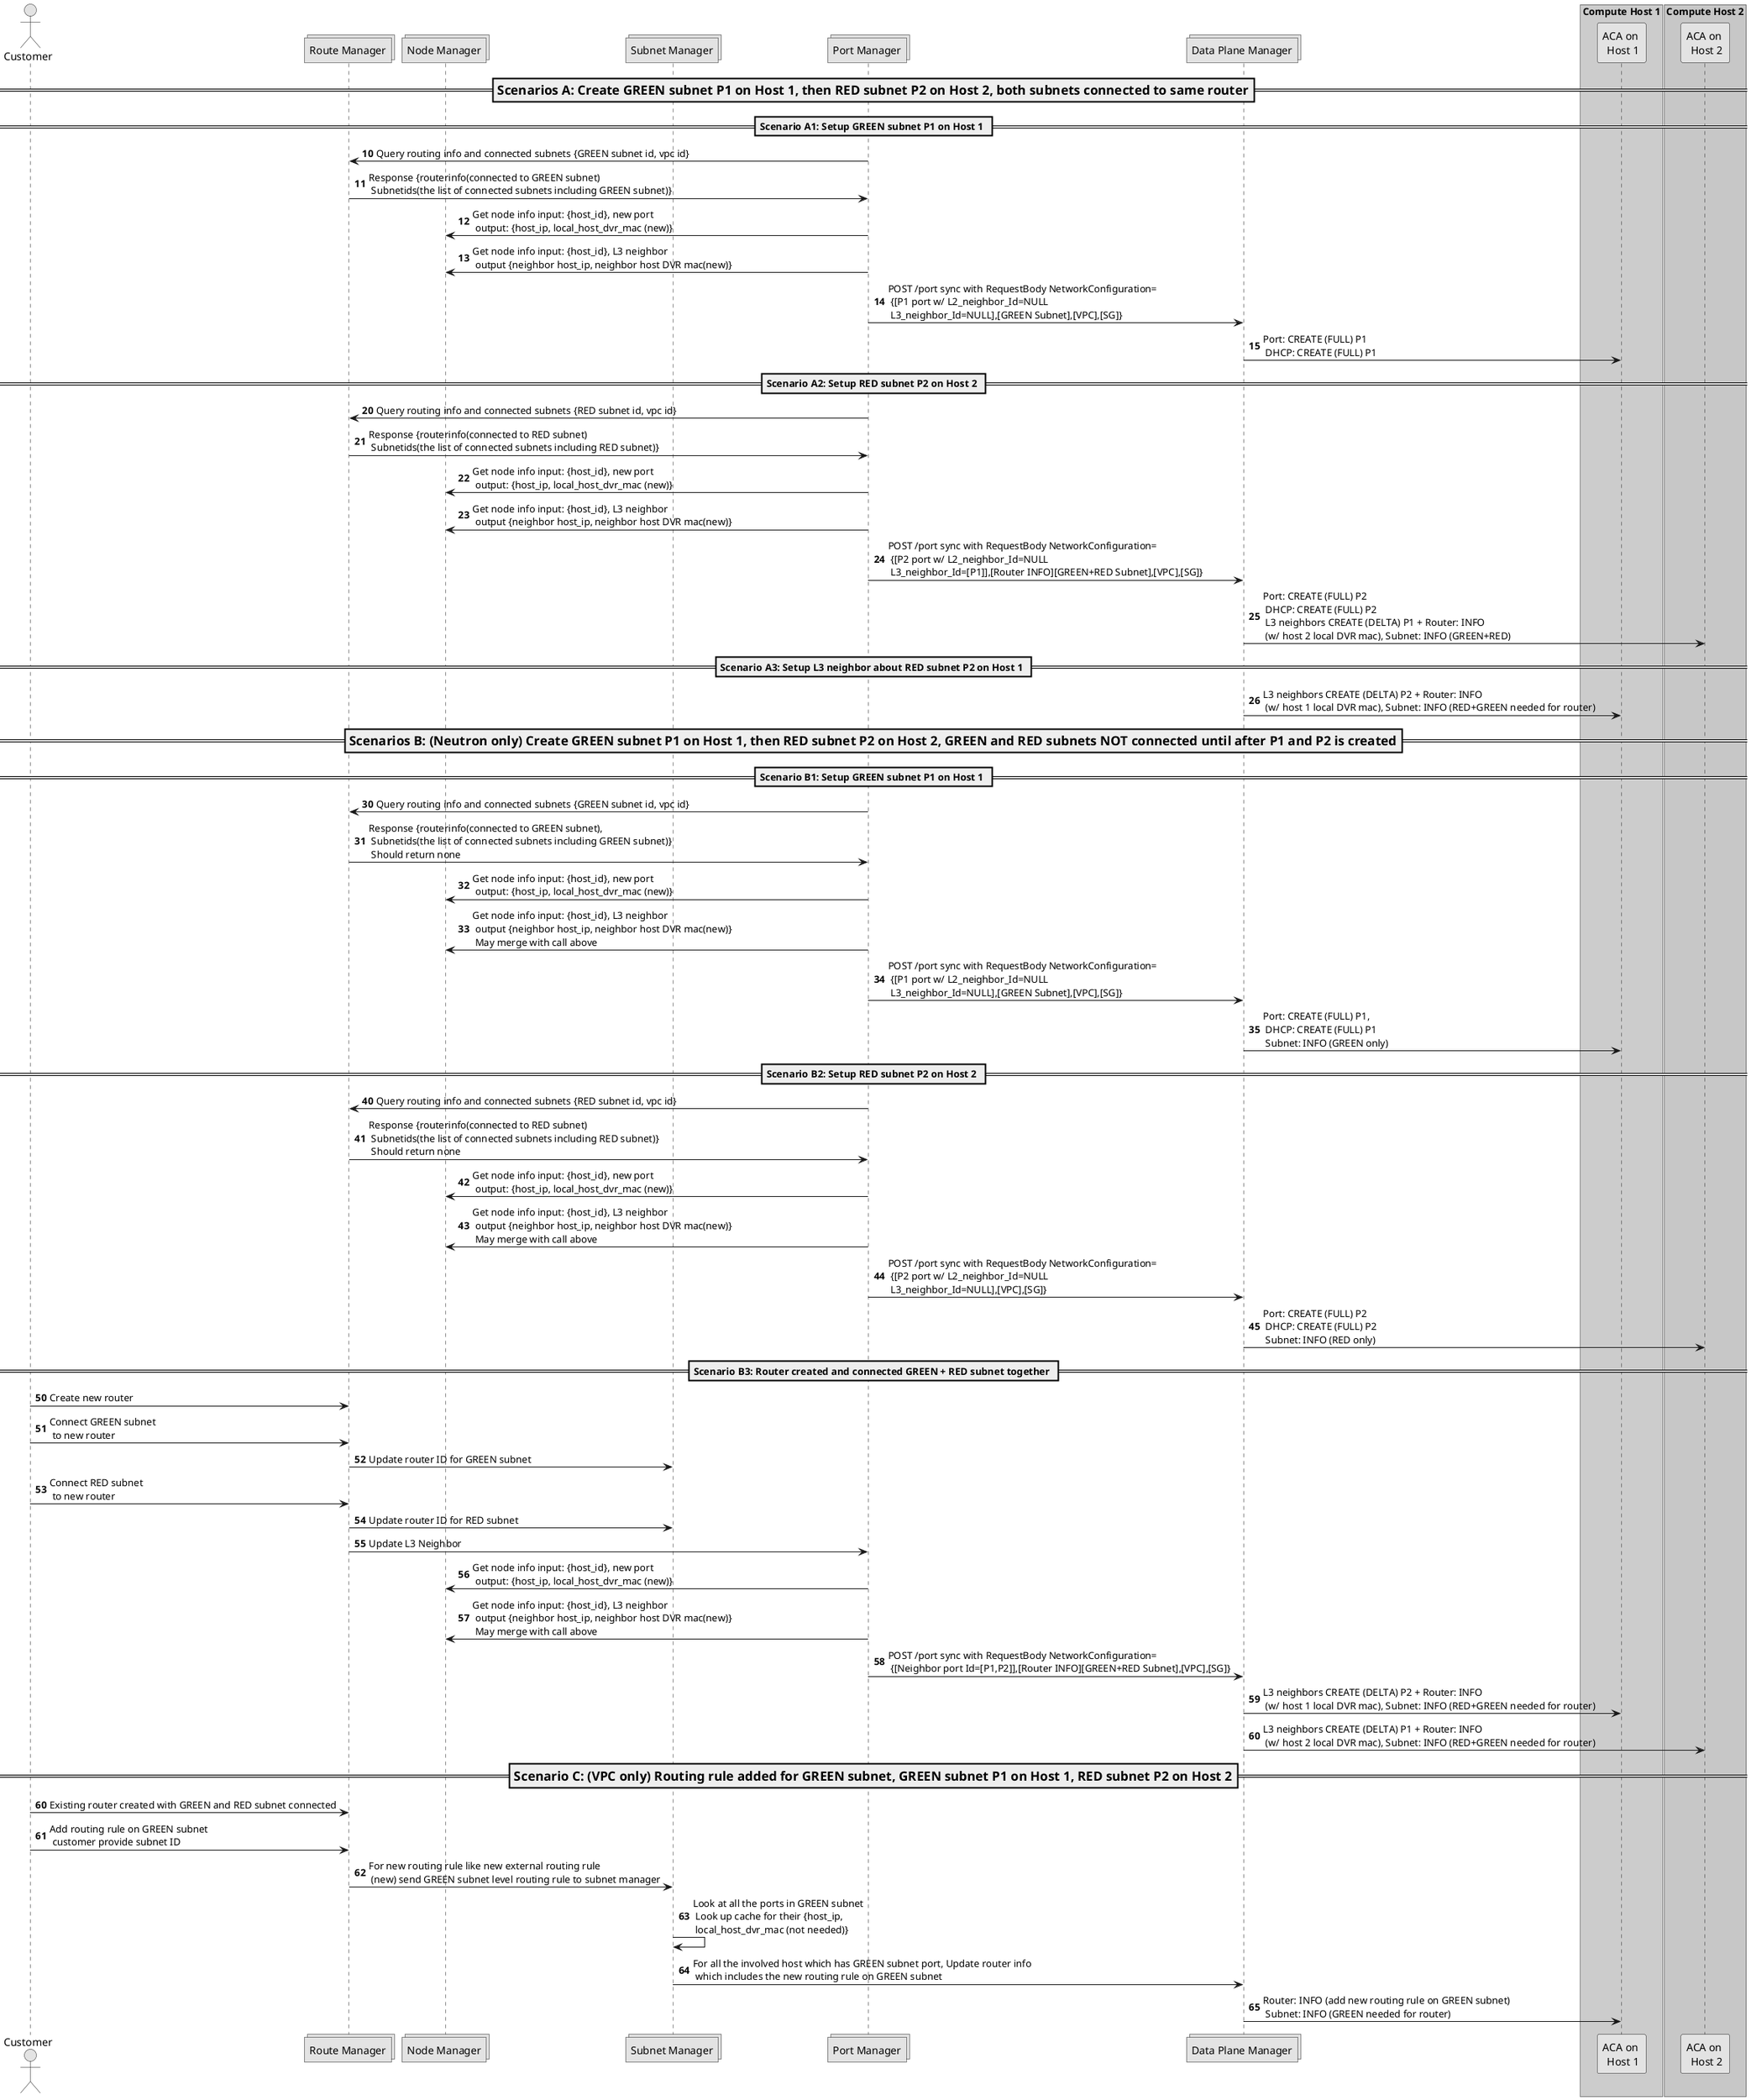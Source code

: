 ' Copyright 2019 The Alcor Authors.

' Licensed under the Apache License, Version 2.0 (the "License");
'        you may not use this file except in compliance with the License.
'        You may obtain a copy of the License at

'        http://www.apache.org/licenses/LICENSE-2.0

'        Unless required by applicable law or agreed to in writing, software
'        distributed under the License is distributed on an "AS IS" BASIS,
'        WITHOUT WARRANTIES OR CONDITIONS OF ANY KIND, either express or implied.
'        See the License for the specific language governing permissions and
'        limitations under the License.

@startuml

skinparam monochrome true

actor "Customer"
collections "Route Manager"
collections "Node Manager"
collections "Subnet Manager"
collections "Port Manager"
collections "Data Plane Manager"

box "Compute Host 1" #LightBlue
participant "ACA on \n Host 1"
end box

box "Compute Host 2" #LightGreen
participant "ACA on \n Host 2"
end box

===Scenarios A: Create GREEN subnet P1 on Host 1, then RED subnet P2 on Host 2, both subnets connected to same router==

==Scenario A1: Setup GREEN subnet P1 on Host 1 ==
autonumber 10
"Port Manager" -> "Route Manager": Query routing info and connected subnets {GREEN subnet id, vpc id}
"Route Manager" -> "Port Manager": Response {routerinfo(connected to GREEN subnet)\n Subnetids(the list of connected subnets including GREEN subnet)}
"Port Manager" -> "Node Manager": Get node info input: {host_id}, new port\n output: {host_ip, local_host_dvr_mac (new)}
"Port Manager" -> "Node Manager": Get node info input: {host_id}, L3 neighbor\n output {neighbor host_ip, neighbor host DVR mac(new)}
"Port Manager" -> "Data Plane Manager": POST /port sync with RequestBody NetworkConfiguration=\n {[P1 port w/ L2_neighbor_Id=NULL \n L3_neighbor_Id=NULL],[GREEN Subnet],[VPC],[SG]}
"Data Plane Manager" -> "ACA on \n Host 1": Port: CREATE (FULL) P1\n DHCP: CREATE (FULL) P1

==Scenario A2: Setup RED subnet P2 on Host 2 ==
autonumber 20
"Port Manager" -> "Route Manager": Query routing info and connected subnets {RED subnet id, vpc id}
"Route Manager" -> "Port Manager": Response {routerinfo(connected to RED subnet)\n Subnetids(the list of connected subnets including RED subnet)}
"Port Manager" -> "Node Manager": Get node info input: {host_id}, new port\n output: {host_ip, local_host_dvr_mac (new)}
"Port Manager" -> "Node Manager": Get node info input: {host_id}, L3 neighbor\n output {neighbor host_ip, neighbor host DVR mac(new)}
"Port Manager" -> "Data Plane Manager": POST /port sync with RequestBody NetworkConfiguration=\n {[P2 port w/ L2_neighbor_Id=NULL \n L3_neighbor_Id=[P1]],[Router INFO][GREEN+RED Subnet],[VPC],[SG]}
"Data Plane Manager" -> "ACA on \n Host 2": Port: CREATE (FULL) P2\n DHCP: CREATE (FULL) P2\n L3 neighbors CREATE (DELTA) P1 + Router: INFO \n (w/ host 2 local DVR mac), Subnet: INFO (GREEN+RED)

==Scenario A3: Setup L3 neighbor about RED subnet P2 on Host 1 ==
"Data Plane Manager" -> "ACA on \n Host 1": L3 neighbors CREATE (DELTA) P2 + Router: INFO\n (w/ host 1 local DVR mac), Subnet: INFO (RED+GREEN needed for router)


===Scenarios B: (Neutron only) Create GREEN subnet P1 on Host 1, then RED subnet P2 on Host 2, GREEN and RED subnets NOT connected until after P1 and P2 is created==

==Scenario B1: Setup GREEN subnet P1 on Host 1 ==
autonumber 30
"Port Manager" -> "Route Manager": Query routing info and connected subnets {GREEN subnet id, vpc id}
"Route Manager" -> "Port Manager": Response {routerinfo(connected to GREEN subnet),\n Subnetids(the list of connected subnets including GREEN subnet)}\n Should return none
"Port Manager" -> "Node Manager": Get node info input: {host_id}, new port \n output: {host_ip, local_host_dvr_mac (new)}
"Port Manager" -> "Node Manager": Get node info input: {host_id}, L3 neighbor \n output {neighbor host_ip, neighbor host DVR mac(new)}\n May merge with call above
"Port Manager" -> "Data Plane Manager": POST /port sync with RequestBody NetworkConfiguration=\n {[P1 port w/ L2_neighbor_Id=NULL \n L3_neighbor_Id=NULL],[GREEN Subnet],[VPC],[SG]}
"Data Plane Manager" -> "ACA on \n Host 1": Port: CREATE (FULL) P1, \n DHCP: CREATE (FULL) P1\n Subnet: INFO (GREEN only)

==Scenario B2: Setup RED subnet P2 on Host 2 ==
autonumber 40
"Port Manager" -> "Route Manager": Query routing info and connected subnets {RED subnet id, vpc id}
"Route Manager" -> "Port Manager": Response {routerinfo(connected to RED subnet)\n Subnetids(the list of connected subnets including RED subnet)}\n Should return none
"Port Manager" -> "Node Manager": Get node info input: {host_id}, new port\n output: {host_ip, local_host_dvr_mac (new)}
"Port Manager" -> "Node Manager": Get node info input: {host_id}, L3 neighbor\n output {neighbor host_ip, neighbor host DVR mac(new)}\n May merge with call above
"Port Manager" -> "Data Plane Manager": POST /port sync with RequestBody NetworkConfiguration=\n {[P2 port w/ L2_neighbor_Id=NULL \n L3_neighbor_Id=NULL],[VPC],[SG]}
"Data Plane Manager" -> "ACA on \n Host 2": Port: CREATE (FULL) P2\n DHCP: CREATE (FULL) P2\n Subnet: INFO (RED only)

==Scenario B3: Router created and connected GREEN + RED subnet together ==
autonumber 50
"Customer" -> "Route Manager": Create new router
"Customer" -> "Route Manager": Connect GREEN subnet\n to new router
"Route Manager" -> "Subnet Manager": Update router ID for GREEN subnet
"Customer" -> "Route Manager": Connect RED subnet\n to new router
"Route Manager" -> "Subnet Manager": Update router ID for RED subnet
"Route Manager" -> "Port Manager": Update L3 Neighbor
"Port Manager" -> "Node Manager": Get node info input: {host_id}, new port\n output: {host_ip, local_host_dvr_mac (new)}
"Port Manager" -> "Node Manager": Get node info input: {host_id}, L3 neighbor\n output {neighbor host_ip, neighbor host DVR mac(new)}\n May merge with call above
"Port Manager" -> "Data Plane Manager": POST /port sync with RequestBody NetworkConfiguration=\n {[Neighbor port Id=[P1,P2]],[Router INFO][GREEN+RED Subnet],[VPC],[SG]} 
"Data Plane Manager" -> "ACA on \n Host 1": L3 neighbors CREATE (DELTA) P2 + Router: INFO\n (w/ host 1 local DVR mac), Subnet: INFO (RED+GREEN needed for router)
"Data Plane Manager" -> "ACA on \n Host 2": L3 neighbors CREATE (DELTA) P1 + Router: INFO\n (w/ host 2 local DVR mac), Subnet: INFO (RED+GREEN needed for router)


===Scenario C: (VPC only) Routing rule added for GREEN subnet, GREEN subnet P1 on Host 1, RED subnet P2 on Host 2  ==
autonumber 60
"Customer" -> "Route Manager": Existing router created with GREEN and RED subnet connected
"Customer" -> "Route Manager": Add routing rule on GREEN subnet\n customer provide subnet ID
"Route Manager" -> "Subnet Manager": For new routing rule like new external routing rule\n (new) send GREEN subnet level routing rule to subnet manager
"Subnet Manager" -> "Subnet Manager": Look at all the ports in GREEN subnet\n Look up cache for their {host_ip,\n local_host_dvr_mac (not needed)}
"Subnet Manager" -> "Data Plane Manager": For all the involved host which has GREEN subnet port, Update router info\n which includes the new routing rule on GREEN subnet
"Data Plane Manager" -> "ACA on \n Host 1": Router: INFO (add new routing rule on GREEN subnet)\n Subnet: INFO (GREEN needed for router)

@enduml

